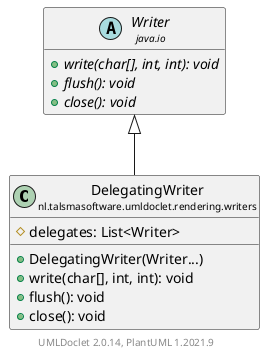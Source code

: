 @startuml
    set namespaceSeparator none
    hide empty fields
    hide empty methods

    class "<size:14>DelegatingWriter\n<size:10>nl.talsmasoftware.umldoclet.rendering.writers" as nl.talsmasoftware.umldoclet.rendering.writers.DelegatingWriter [[DelegatingWriter.html]] {
        #delegates: List<Writer>
        +DelegatingWriter(Writer...)
        +write(char[], int, int): void
        +flush(): void
        +close(): void
    }

    abstract class "<size:14>Writer\n<size:10>java.io" as java.io.Writer [[https://docs.oracle.com/javase/9/docs/api/java/io/Writer.html?is-external=true]] {
        {abstract} +write(char[], int, int): void
        {abstract} +flush(): void
        {abstract} +close(): void
    }

    java.io.Writer <|-- nl.talsmasoftware.umldoclet.rendering.writers.DelegatingWriter

    center footer UMLDoclet 2.0.14, PlantUML 1.2021.9
@enduml
